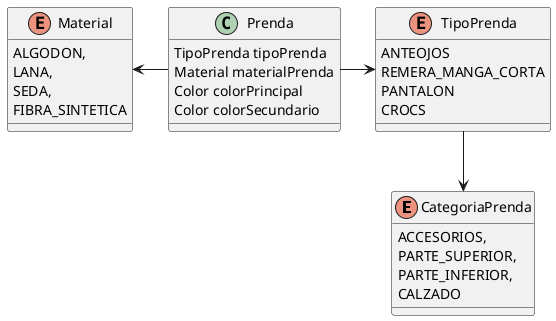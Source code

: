 @startuml

enum CategoriaPrenda{
	ACCESORIOS,
    PARTE_SUPERIOR,
    PARTE_INFERIOR,
    CALZADO
}

enum Material{
	ALGODON,
    LANA,
    SEDA,
    FIBRA_SINTETICA
}

enum TipoPrenda{
    ANTEOJOS
    REMERA_MANGA_CORTA
    PANTALON
    CROCS

}

class Prenda{
	TipoPrenda tipoPrenda
    Material materialPrenda
    Color colorPrincipal
    Color colorSecundario
}



Prenda -> TipoPrenda
Material <- Prenda
TipoPrenda --> CategoriaPrenda
@enduml



@enduml